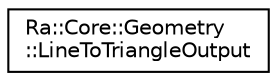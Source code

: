 digraph "Graphical Class Hierarchy"
{
 // INTERACTIVE_SVG=YES
 // LATEX_PDF_SIZE
  edge [fontname="Helvetica",fontsize="10",labelfontname="Helvetica",labelfontsize="10"];
  node [fontname="Helvetica",fontsize="10",shape=record];
  rankdir="LR";
  Node0 [label="Ra::Core::Geometry\l::LineToTriangleOutput",height=0.2,width=0.4,color="black", fillcolor="white", style="filled",URL="$structRa_1_1Core_1_1Geometry_1_1LineToTriangleOutput.html",tooltip="Structure holding the result of a line-to-triangle distance query."];
}
